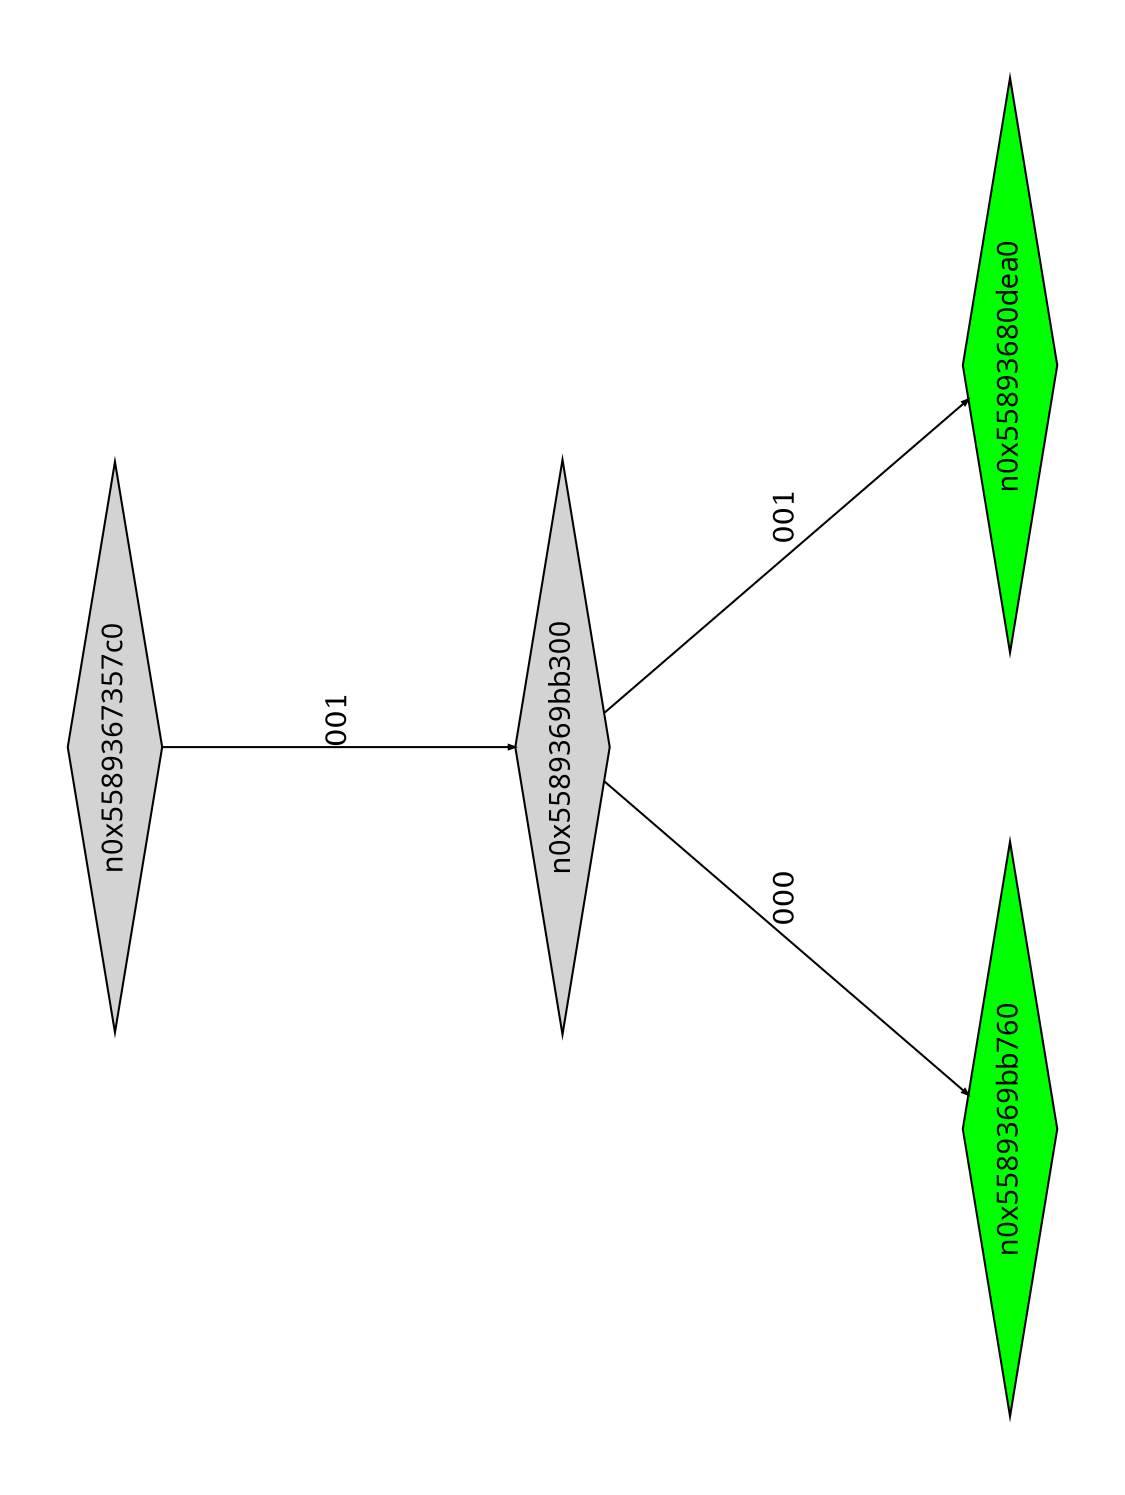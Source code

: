 digraph G {
	size="10,7.5";
	ratio=fill;
	rotate=90;
	center = "true";
	node [style="filled",width=.1,height=.1,fontname="Terminus"]
	edge [arrowsize=.3]
	n0x5589367357c0 [shape=diamond];
	n0x5589367357c0 -> n0x5589369bb300 [label=001];
	n0x5589369bb300 [shape=diamond];
	n0x5589369bb300 -> n0x5589369bb760 [label=000];
	n0x5589369bb300 -> n0x55893680dea0 [label=001];
	n0x55893680dea0 [shape=diamond,fillcolor=green];
	n0x5589369bb760 [shape=diamond,fillcolor=green];
}
